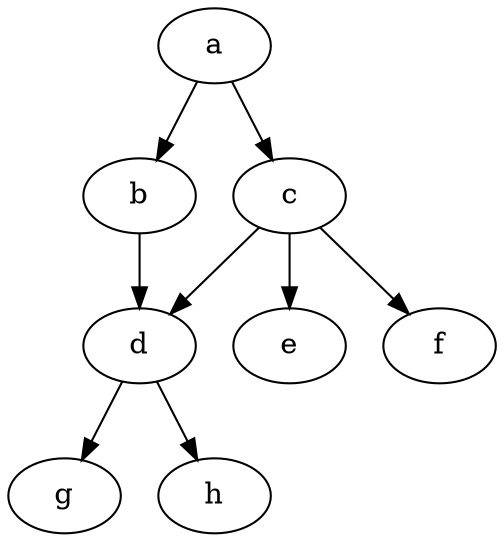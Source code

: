 digraph "example1" {
	a		[Weight=2, Start=0, Processor=1];
	b		[Weight=3, Start=2, Processor=1];
	a -> b 	[Weight=1];
	c		[Weight=5, Start=5, Processor=1];
	a -> c	[Weight=3];
	d		[Weight=1, Start=14, Processor=1];
	b -> d	[Weight=4];
	c -> d	[Weight=4];
	e		[Weight=2, Start=10, Processor=1];
	c -> e	[Weight=2];
	f		[Weight=2, Start=12, Processor=1];
	c -> f	[Weight=1];
	g		[Weight=5, Start=15, Processor=1];
	d -> g	[Weight=1];
	h		[Weight=2, Start=20, Processor=1];
	d -> h	[Weight=2];	
}